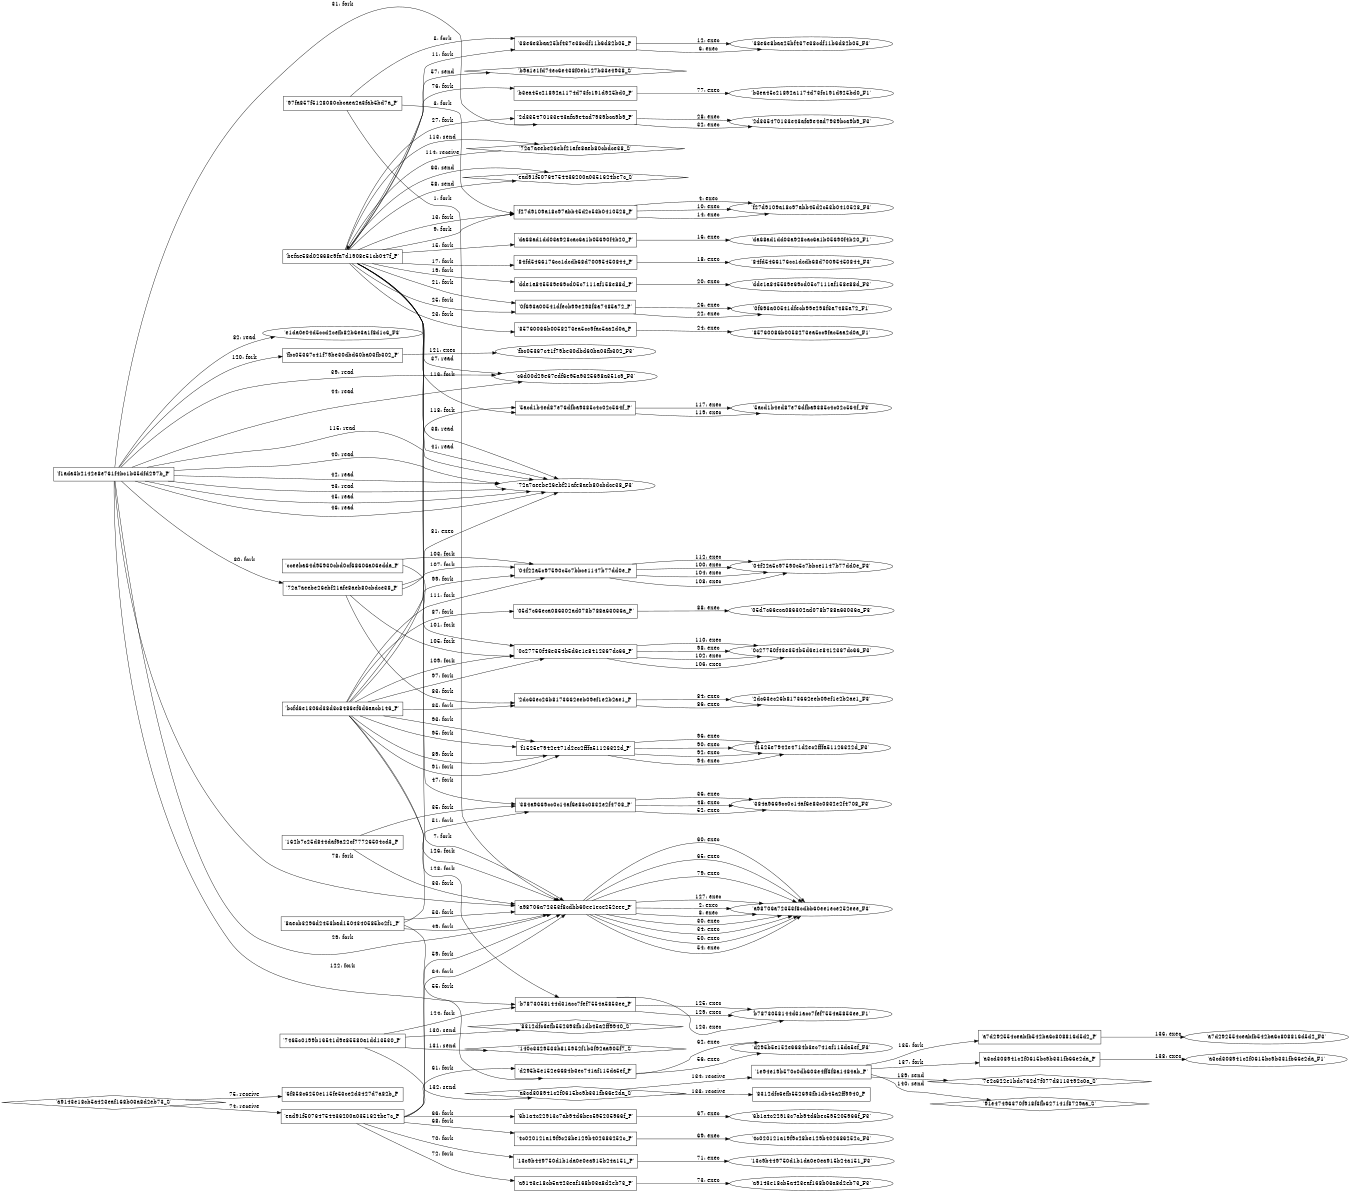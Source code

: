 digraph "D:\Learning\Paper\apt\基于CTI的攻击预警\Dataset\攻击图\ASGfromALLCTI\Microsoft Patch Tuesday – March 2019.dot" {
rankdir="LR"
size="9"
fixedsize="false"
splines="true"
nodesep=0.3
ranksep=0
fontsize=10
overlap="scalexy"
engine= "neato"
	"'97fa857f5128080cbcaea2a3fab5bd7a_P'" [node_type=Process shape=box]
	"'a98706a72353f8cdbb60ee1ece252eee_P'" [node_type=Process shape=box]
	"'97fa857f5128080cbcaea2a3fab5bd7a_P'" -> "'a98706a72353f8cdbb60ee1ece252eee_P'" [label="1: fork"]
	"'a98706a72353f8cdbb60ee1ece252eee_P'" [node_type=Process shape=box]
	"'a98706a72353f8cdbb60ee1ece252eee_F3'" [node_type=File shape=ellipse]
	"'a98706a72353f8cdbb60ee1ece252eee_P'" -> "'a98706a72353f8cdbb60ee1ece252eee_F3'" [label="2: exec"]
	"'97fa857f5128080cbcaea2a3fab5bd7a_P'" [node_type=Process shape=box]
	"'f27d9109a18c97abb45d2c53b0410528_P'" [node_type=Process shape=box]
	"'97fa857f5128080cbcaea2a3fab5bd7a_P'" -> "'f27d9109a18c97abb45d2c53b0410528_P'" [label="3: fork"]
	"'f27d9109a18c97abb45d2c53b0410528_P'" [node_type=Process shape=box]
	"'f27d9109a18c97abb45d2c53b0410528_F3'" [node_type=File shape=ellipse]
	"'f27d9109a18c97abb45d2c53b0410528_P'" -> "'f27d9109a18c97abb45d2c53b0410528_F3'" [label="4: exec"]
	"'97fa857f5128080cbcaea2a3fab5bd7a_P'" [node_type=Process shape=box]
	"'38e6e8baa25bf437e38cdf11b6d82b05_P'" [node_type=Process shape=box]
	"'97fa857f5128080cbcaea2a3fab5bd7a_P'" -> "'38e6e8baa25bf437e38cdf11b6d82b05_P'" [label="5: fork"]
	"'38e6e8baa25bf437e38cdf11b6d82b05_P'" [node_type=Process shape=box]
	"'38e6e8baa25bf437e38cdf11b6d82b05_F3'" [node_type=File shape=ellipse]
	"'38e6e8baa25bf437e38cdf11b6d82b05_P'" -> "'38e6e8baa25bf437e38cdf11b6d82b05_F3'" [label="6: exec"]
	"'befae58d02668e9fa7d1908e51cb047f_P'" [node_type=Process shape=box]
	"'a98706a72353f8cdbb60ee1ece252eee_P'" [node_type=Process shape=box]
	"'befae58d02668e9fa7d1908e51cb047f_P'" -> "'a98706a72353f8cdbb60ee1ece252eee_P'" [label="7: fork"]
	"'a98706a72353f8cdbb60ee1ece252eee_P'" [node_type=Process shape=box]
	"'a98706a72353f8cdbb60ee1ece252eee_F3'" [node_type=File shape=ellipse]
	"'a98706a72353f8cdbb60ee1ece252eee_P'" -> "'a98706a72353f8cdbb60ee1ece252eee_F3'" [label="8: exec"]
	"'befae58d02668e9fa7d1908e51cb047f_P'" [node_type=Process shape=box]
	"'f27d9109a18c97abb45d2c53b0410528_P'" [node_type=Process shape=box]
	"'befae58d02668e9fa7d1908e51cb047f_P'" -> "'f27d9109a18c97abb45d2c53b0410528_P'" [label="9: fork"]
	"'f27d9109a18c97abb45d2c53b0410528_P'" [node_type=Process shape=box]
	"'f27d9109a18c97abb45d2c53b0410528_F3'" [node_type=File shape=ellipse]
	"'f27d9109a18c97abb45d2c53b0410528_P'" -> "'f27d9109a18c97abb45d2c53b0410528_F3'" [label="10: exec"]
	"'befae58d02668e9fa7d1908e51cb047f_P'" [node_type=Process shape=box]
	"'38e6e8baa25bf437e38cdf11b6d82b05_P'" [node_type=Process shape=box]
	"'befae58d02668e9fa7d1908e51cb047f_P'" -> "'38e6e8baa25bf437e38cdf11b6d82b05_P'" [label="11: fork"]
	"'38e6e8baa25bf437e38cdf11b6d82b05_P'" [node_type=Process shape=box]
	"'38e6e8baa25bf437e38cdf11b6d82b05_F3'" [node_type=File shape=ellipse]
	"'38e6e8baa25bf437e38cdf11b6d82b05_P'" -> "'38e6e8baa25bf437e38cdf11b6d82b05_F3'" [label="12: exec"]
	"'befae58d02668e9fa7d1908e51cb047f_P'" [node_type=Process shape=box]
	"'f27d9109a18c97abb45d2c53b0410528_P'" [node_type=Process shape=box]
	"'befae58d02668e9fa7d1908e51cb047f_P'" -> "'f27d9109a18c97abb45d2c53b0410528_P'" [label="13: fork"]
	"'f27d9109a18c97abb45d2c53b0410528_P'" [node_type=Process shape=box]
	"'f27d9109a18c97abb45d2c53b0410528_F3'" [node_type=File shape=ellipse]
	"'f27d9109a18c97abb45d2c53b0410528_P'" -> "'f27d9109a18c97abb45d2c53b0410528_F3'" [label="14: exec"]
	"'befae58d02668e9fa7d1908e51cb047f_P'" [node_type=Process shape=box]
	"'da68ad1dd03a928cac6a1b05690f4b20_P'" [node_type=Process shape=box]
	"'befae58d02668e9fa7d1908e51cb047f_P'" -> "'da68ad1dd03a928cac6a1b05690f4b20_P'" [label="15: fork"]
	"'da68ad1dd03a928cac6a1b05690f4b20_P'" [node_type=Process shape=box]
	"'da68ad1dd03a928cac6a1b05690f4b20_F1'" [node_type=File shape=ellipse]
	"'da68ad1dd03a928cac6a1b05690f4b20_P'" -> "'da68ad1dd03a928cac6a1b05690f4b20_F1'" [label="16: exec"]
	"'befae58d02668e9fa7d1908e51cb047f_P'" [node_type=Process shape=box]
	"'84fd5466176cc1dcdb68d70095450844_P'" [node_type=Process shape=box]
	"'befae58d02668e9fa7d1908e51cb047f_P'" -> "'84fd5466176cc1dcdb68d70095450844_P'" [label="17: fork"]
	"'84fd5466176cc1dcdb68d70095450844_P'" [node_type=Process shape=box]
	"'84fd5466176cc1dcdb68d70095450844_F3'" [node_type=File shape=ellipse]
	"'84fd5466176cc1dcdb68d70095450844_P'" -> "'84fd5466176cc1dcdb68d70095450844_F3'" [label="18: exec"]
	"'befae58d02668e9fa7d1908e51cb047f_P'" [node_type=Process shape=box]
	"'dde1a845539e69cd05c7111af158e88d_P'" [node_type=Process shape=box]
	"'befae58d02668e9fa7d1908e51cb047f_P'" -> "'dde1a845539e69cd05c7111af158e88d_P'" [label="19: fork"]
	"'dde1a845539e69cd05c7111af158e88d_P'" [node_type=Process shape=box]
	"'dde1a845539e69cd05c7111af158e88d_F3'" [node_type=File shape=ellipse]
	"'dde1a845539e69cd05c7111af158e88d_P'" -> "'dde1a845539e69cd05c7111af158e88d_F3'" [label="20: exec"]
	"'befae58d02668e9fa7d1908e51cb047f_P'" [node_type=Process shape=box]
	"'0f693a00541dfecb99e298f3a7485a72_P'" [node_type=Process shape=box]
	"'befae58d02668e9fa7d1908e51cb047f_P'" -> "'0f693a00541dfecb99e298f3a7485a72_P'" [label="21: fork"]
	"'0f693a00541dfecb99e298f3a7485a72_P'" [node_type=Process shape=box]
	"'0f693a00541dfecb99e298f3a7485a72_F1'" [node_type=File shape=ellipse]
	"'0f693a00541dfecb99e298f3a7485a72_P'" -> "'0f693a00541dfecb99e298f3a7485a72_F1'" [label="22: exec"]
	"'befae58d02668e9fa7d1908e51cb047f_P'" [node_type=Process shape=box]
	"'85760086b0058273ea5cc9fac5aa2d0a_P'" [node_type=Process shape=box]
	"'befae58d02668e9fa7d1908e51cb047f_P'" -> "'85760086b0058273ea5cc9fac5aa2d0a_P'" [label="23: fork"]
	"'85760086b0058273ea5cc9fac5aa2d0a_P'" [node_type=Process shape=box]
	"'85760086b0058273ea5cc9fac5aa2d0a_F1'" [node_type=File shape=ellipse]
	"'85760086b0058273ea5cc9fac5aa2d0a_P'" -> "'85760086b0058273ea5cc9fac5aa2d0a_F1'" [label="24: exec"]
	"'befae58d02668e9fa7d1908e51cb047f_P'" [node_type=Process shape=box]
	"'0f693a00541dfecb99e298f3a7485a72_P'" [node_type=Process shape=box]
	"'befae58d02668e9fa7d1908e51cb047f_P'" -> "'0f693a00541dfecb99e298f3a7485a72_P'" [label="25: fork"]
	"'0f693a00541dfecb99e298f3a7485a72_P'" [node_type=Process shape=box]
	"'0f693a00541dfecb99e298f3a7485a72_F1'" [node_type=File shape=ellipse]
	"'0f693a00541dfecb99e298f3a7485a72_P'" -> "'0f693a00541dfecb99e298f3a7485a72_F1'" [label="26: exec"]
	"'befae58d02668e9fa7d1908e51cb047f_P'" [node_type=Process shape=box]
	"'2d335470133e43afa9e4ad7939bca9b9_P'" [node_type=Process shape=box]
	"'befae58d02668e9fa7d1908e51cb047f_P'" -> "'2d335470133e43afa9e4ad7939bca9b9_P'" [label="27: fork"]
	"'2d335470133e43afa9e4ad7939bca9b9_P'" [node_type=Process shape=box]
	"'2d335470133e43afa9e4ad7939bca9b9_F3'" [node_type=File shape=ellipse]
	"'2d335470133e43afa9e4ad7939bca9b9_P'" -> "'2d335470133e43afa9e4ad7939bca9b9_F3'" [label="28: exec"]
	"'f1ada3b2142e8e761f4bc1b35dfd297b_P'" [node_type=Process shape=box]
	"'a98706a72353f8cdbb60ee1ece252eee_P'" [node_type=Process shape=box]
	"'f1ada3b2142e8e761f4bc1b35dfd297b_P'" -> "'a98706a72353f8cdbb60ee1ece252eee_P'" [label="29: fork"]
	"'a98706a72353f8cdbb60ee1ece252eee_P'" [node_type=Process shape=box]
	"'a98706a72353f8cdbb60ee1ece252eee_F3'" [node_type=File shape=ellipse]
	"'a98706a72353f8cdbb60ee1ece252eee_P'" -> "'a98706a72353f8cdbb60ee1ece252eee_F3'" [label="30: exec"]
	"'f1ada3b2142e8e761f4bc1b35dfd297b_P'" [node_type=Process shape=box]
	"'2d335470133e43afa9e4ad7939bca9b9_P'" [node_type=Process shape=box]
	"'f1ada3b2142e8e761f4bc1b35dfd297b_P'" -> "'2d335470133e43afa9e4ad7939bca9b9_P'" [label="31: fork"]
	"'2d335470133e43afa9e4ad7939bca9b9_P'" [node_type=Process shape=box]
	"'2d335470133e43afa9e4ad7939bca9b9_F3'" [node_type=File shape=ellipse]
	"'2d335470133e43afa9e4ad7939bca9b9_P'" -> "'2d335470133e43afa9e4ad7939bca9b9_F3'" [label="32: exec"]
	"'162b7c25d844daf9a22cf77726504cd3_P'" [node_type=Process shape=box]
	"'a98706a72353f8cdbb60ee1ece252eee_P'" [node_type=Process shape=box]
	"'162b7c25d844daf9a22cf77726504cd3_P'" -> "'a98706a72353f8cdbb60ee1ece252eee_P'" [label="33: fork"]
	"'a98706a72353f8cdbb60ee1ece252eee_P'" [node_type=Process shape=box]
	"'a98706a72353f8cdbb60ee1ece252eee_F3'" [node_type=File shape=ellipse]
	"'a98706a72353f8cdbb60ee1ece252eee_P'" -> "'a98706a72353f8cdbb60ee1ece252eee_F3'" [label="34: exec"]
	"'162b7c25d844daf9a22cf77726504cd3_P'" [node_type=Process shape=box]
	"'384a9669cc0c14af6e83c0832e2f4708_P'" [node_type=Process shape=box]
	"'162b7c25d844daf9a22cf77726504cd3_P'" -> "'384a9669cc0c14af6e83c0832e2f4708_P'" [label="35: fork"]
	"'384a9669cc0c14af6e83c0832e2f4708_P'" [node_type=Process shape=box]
	"'384a9669cc0c14af6e83c0832e2f4708_F3'" [node_type=File shape=ellipse]
	"'384a9669cc0c14af6e83c0832e2f4708_P'" -> "'384a9669cc0c14af6e83c0832e2f4708_F3'" [label="36: exec"]
	"'c6d00d29e67edf6e95a9325698a351c9_F3'" [node_type=file shape=ellipse]
	"'befae58d02668e9fa7d1908e51cb047f_P'" [node_type=Process shape=box]
	"'befae58d02668e9fa7d1908e51cb047f_P'" -> "'c6d00d29e67edf6e95a9325698a351c9_F3'" [label="37: read"]
	"'72a7aeebe26ebf21afe8aeb80cbdce38_F3'" [node_type=file shape=ellipse]
	"'befae58d02668e9fa7d1908e51cb047f_P'" [node_type=Process shape=box]
	"'befae58d02668e9fa7d1908e51cb047f_P'" -> "'72a7aeebe26ebf21afe8aeb80cbdce38_F3'" [label="38: read"]
	"'c6d00d29e67edf6e95a9325698a351c9_F3'" [node_type=file shape=ellipse]
	"'f1ada3b2142e8e761f4bc1b35dfd297b_P'" [node_type=Process shape=box]
	"'f1ada3b2142e8e761f4bc1b35dfd297b_P'" -> "'c6d00d29e67edf6e95a9325698a351c9_F3'" [label="39: read"]
	"'72a7aeebe26ebf21afe8aeb80cbdce38_F3'" [node_type=file shape=ellipse]
	"'f1ada3b2142e8e761f4bc1b35dfd297b_P'" [node_type=Process shape=box]
	"'f1ada3b2142e8e761f4bc1b35dfd297b_P'" -> "'72a7aeebe26ebf21afe8aeb80cbdce38_F3'" [label="40: read"]
	"'72a7aeebe26ebf21afe8aeb80cbdce38_F3'" [node_type=file shape=ellipse]
	"'befae58d02668e9fa7d1908e51cb047f_P'" [node_type=Process shape=box]
	"'befae58d02668e9fa7d1908e51cb047f_P'" -> "'72a7aeebe26ebf21afe8aeb80cbdce38_F3'" [label="41: read"]
	"'72a7aeebe26ebf21afe8aeb80cbdce38_F3'" [node_type=file shape=ellipse]
	"'f1ada3b2142e8e761f4bc1b35dfd297b_P'" [node_type=Process shape=box]
	"'f1ada3b2142e8e761f4bc1b35dfd297b_P'" -> "'72a7aeebe26ebf21afe8aeb80cbdce38_F3'" [label="42: read"]
	"'72a7aeebe26ebf21afe8aeb80cbdce38_F3'" [node_type=file shape=ellipse]
	"'f1ada3b2142e8e761f4bc1b35dfd297b_P'" [node_type=Process shape=box]
	"'f1ada3b2142e8e761f4bc1b35dfd297b_P'" -> "'72a7aeebe26ebf21afe8aeb80cbdce38_F3'" [label="43: read"]
	"'c6d00d29e67edf6e95a9325698a351c9_F3'" [node_type=file shape=ellipse]
	"'f1ada3b2142e8e761f4bc1b35dfd297b_P'" [node_type=Process shape=box]
	"'f1ada3b2142e8e761f4bc1b35dfd297b_P'" -> "'c6d00d29e67edf6e95a9325698a351c9_F3'" [label="44: read"]
	"'72a7aeebe26ebf21afe8aeb80cbdce38_F3'" [node_type=file shape=ellipse]
	"'f1ada3b2142e8e761f4bc1b35dfd297b_P'" [node_type=Process shape=box]
	"'f1ada3b2142e8e761f4bc1b35dfd297b_P'" -> "'72a7aeebe26ebf21afe8aeb80cbdce38_F3'" [label="45: read"]
	"'72a7aeebe26ebf21afe8aeb80cbdce38_F3'" [node_type=file shape=ellipse]
	"'f1ada3b2142e8e761f4bc1b35dfd297b_P'" [node_type=Process shape=box]
	"'f1ada3b2142e8e761f4bc1b35dfd297b_P'" -> "'72a7aeebe26ebf21afe8aeb80cbdce38_F3'" [label="46: read"]
	"'befae58d02668e9fa7d1908e51cb047f_P'" [node_type=Process shape=box]
	"'384a9669cc0c14af6e83c0832e2f4708_P'" [node_type=Process shape=box]
	"'befae58d02668e9fa7d1908e51cb047f_P'" -> "'384a9669cc0c14af6e83c0832e2f4708_P'" [label="47: fork"]
	"'384a9669cc0c14af6e83c0832e2f4708_P'" [node_type=Process shape=box]
	"'384a9669cc0c14af6e83c0832e2f4708_F3'" [node_type=File shape=ellipse]
	"'384a9669cc0c14af6e83c0832e2f4708_P'" -> "'384a9669cc0c14af6e83c0832e2f4708_F3'" [label="48: exec"]
	"'8aecb3296d2453bad1504340585bc2f1_P'" [node_type=Process shape=box]
	"'a98706a72353f8cdbb60ee1ece252eee_P'" [node_type=Process shape=box]
	"'8aecb3296d2453bad1504340585bc2f1_P'" -> "'a98706a72353f8cdbb60ee1ece252eee_P'" [label="49: fork"]
	"'a98706a72353f8cdbb60ee1ece252eee_P'" [node_type=Process shape=box]
	"'a98706a72353f8cdbb60ee1ece252eee_F3'" [node_type=File shape=ellipse]
	"'a98706a72353f8cdbb60ee1ece252eee_P'" -> "'a98706a72353f8cdbb60ee1ece252eee_F3'" [label="50: exec"]
	"'8aecb3296d2453bad1504340585bc2f1_P'" [node_type=Process shape=box]
	"'384a9669cc0c14af6e83c0832e2f4708_P'" [node_type=Process shape=box]
	"'8aecb3296d2453bad1504340585bc2f1_P'" -> "'384a9669cc0c14af6e83c0832e2f4708_P'" [label="51: fork"]
	"'384a9669cc0c14af6e83c0832e2f4708_P'" [node_type=Process shape=box]
	"'384a9669cc0c14af6e83c0832e2f4708_F3'" [node_type=File shape=ellipse]
	"'384a9669cc0c14af6e83c0832e2f4708_P'" -> "'384a9669cc0c14af6e83c0832e2f4708_F3'" [label="52: exec"]
	"'8aecb3296d2453bad1504340585bc2f1_P'" [node_type=Process shape=box]
	"'a98706a72353f8cdbb60ee1ece252eee_P'" [node_type=Process shape=box]
	"'8aecb3296d2453bad1504340585bc2f1_P'" -> "'a98706a72353f8cdbb60ee1ece252eee_P'" [label="53: fork"]
	"'a98706a72353f8cdbb60ee1ece252eee_P'" [node_type=Process shape=box]
	"'a98706a72353f8cdbb60ee1ece252eee_F3'" [node_type=File shape=ellipse]
	"'a98706a72353f8cdbb60ee1ece252eee_P'" -> "'a98706a72353f8cdbb60ee1ece252eee_F3'" [label="54: exec"]
	"'8aecb3296d2453bad1504340585bc2f1_P'" [node_type=Process shape=box]
	"'d295b5e152e6684b3ec741af115da5ef_P'" [node_type=Process shape=box]
	"'8aecb3296d2453bad1504340585bc2f1_P'" -> "'d295b5e152e6684b3ec741af115da5ef_P'" [label="55: fork"]
	"'d295b5e152e6684b3ec741af115da5ef_P'" [node_type=Process shape=box]
	"'d295b5e152e6684b3ec741af115da5ef_F3'" [node_type=File shape=ellipse]
	"'d295b5e152e6684b3ec741af115da5ef_P'" -> "'d295b5e152e6684b3ec741af115da5ef_F3'" [label="56: exec"]
	"'b9a1e1fd74ec6e438f0eb127b83e4938_S'" [node_type=Socket shape=diamond]
	"'befae58d02668e9fa7d1908e51cb047f_P'" [node_type=Process shape=box]
	"'befae58d02668e9fa7d1908e51cb047f_P'" -> "'b9a1e1fd74ec6e438f0eb127b83e4938_S'" [label="57: send"]
	"'ead91f50764754436200a0351624be7c_S'" [node_type=Socket shape=diamond]
	"'befae58d02668e9fa7d1908e51cb047f_P'" [node_type=Process shape=box]
	"'befae58d02668e9fa7d1908e51cb047f_P'" -> "'ead91f50764754436200a0351624be7c_S'" [label="58: send"]
	"'ead91f50764754436200a0351624be7c_P'" [node_type=Process shape=box]
	"'a98706a72353f8cdbb60ee1ece252eee_P'" [node_type=Process shape=box]
	"'ead91f50764754436200a0351624be7c_P'" -> "'a98706a72353f8cdbb60ee1ece252eee_P'" [label="59: fork"]
	"'a98706a72353f8cdbb60ee1ece252eee_P'" [node_type=Process shape=box]
	"'a98706a72353f8cdbb60ee1ece252eee_F3'" [node_type=File shape=ellipse]
	"'a98706a72353f8cdbb60ee1ece252eee_P'" -> "'a98706a72353f8cdbb60ee1ece252eee_F3'" [label="60: exec"]
	"'ead91f50764754436200a0351624be7c_P'" [node_type=Process shape=box]
	"'d295b5e152e6684b3ec741af115da5ef_P'" [node_type=Process shape=box]
	"'ead91f50764754436200a0351624be7c_P'" -> "'d295b5e152e6684b3ec741af115da5ef_P'" [label="61: fork"]
	"'d295b5e152e6684b3ec741af115da5ef_P'" [node_type=Process shape=box]
	"'d295b5e152e6684b3ec741af115da5ef_F3'" [node_type=File shape=ellipse]
	"'d295b5e152e6684b3ec741af115da5ef_P'" -> "'d295b5e152e6684b3ec741af115da5ef_F3'" [label="62: exec"]
	"'ead91f50764754436200a0351624be7c_S'" [node_type=Socket shape=diamond]
	"'befae58d02668e9fa7d1908e51cb047f_P'" [node_type=Process shape=box]
	"'befae58d02668e9fa7d1908e51cb047f_P'" -> "'ead91f50764754436200a0351624be7c_S'" [label="63: send"]
	"'ead91f50764754436200a0351624be7c_P'" [node_type=Process shape=box]
	"'a98706a72353f8cdbb60ee1ece252eee_P'" [node_type=Process shape=box]
	"'ead91f50764754436200a0351624be7c_P'" -> "'a98706a72353f8cdbb60ee1ece252eee_P'" [label="64: fork"]
	"'a98706a72353f8cdbb60ee1ece252eee_P'" [node_type=Process shape=box]
	"'a98706a72353f8cdbb60ee1ece252eee_F3'" [node_type=File shape=ellipse]
	"'a98706a72353f8cdbb60ee1ece252eee_P'" -> "'a98706a72353f8cdbb60ee1ece252eee_F3'" [label="65: exec"]
	"'ead91f50764754436200a0351624be7c_P'" [node_type=Process shape=box]
	"'6b1a4c22913c7ab94d6bec595205966f_P'" [node_type=Process shape=box]
	"'ead91f50764754436200a0351624be7c_P'" -> "'6b1a4c22913c7ab94d6bec595205966f_P'" [label="66: fork"]
	"'6b1a4c22913c7ab94d6bec595205966f_P'" [node_type=Process shape=box]
	"'6b1a4c22913c7ab94d6bec595205966f_F3'" [node_type=File shape=ellipse]
	"'6b1a4c22913c7ab94d6bec595205966f_P'" -> "'6b1a4c22913c7ab94d6bec595205966f_F3'" [label="67: exec"]
	"'ead91f50764754436200a0351624be7c_P'" [node_type=Process shape=box]
	"'4c020121a19f9c28be129b402686252c_P'" [node_type=Process shape=box]
	"'ead91f50764754436200a0351624be7c_P'" -> "'4c020121a19f9c28be129b402686252c_P'" [label="68: fork"]
	"'4c020121a19f9c28be129b402686252c_P'" [node_type=Process shape=box]
	"'4c020121a19f9c28be129b402686252c_F3'" [node_type=File shape=ellipse]
	"'4c020121a19f9c28be129b402686252c_P'" -> "'4c020121a19f9c28be129b402686252c_F3'" [label="69: exec"]
	"'ead91f50764754436200a0351624be7c_P'" [node_type=Process shape=box]
	"'13c9b449750d1b1da0e0ea915b24a151_P'" [node_type=Process shape=box]
	"'ead91f50764754436200a0351624be7c_P'" -> "'13c9b449750d1b1da0e0ea915b24a151_P'" [label="70: fork"]
	"'13c9b449750d1b1da0e0ea915b24a151_P'" [node_type=Process shape=box]
	"'13c9b449750d1b1da0e0ea915b24a151_F3'" [node_type=File shape=ellipse]
	"'13c9b449750d1b1da0e0ea915b24a151_P'" -> "'13c9b449750d1b1da0e0ea915b24a151_F3'" [label="71: exec"]
	"'ead91f50764754436200a0351624be7c_P'" [node_type=Process shape=box]
	"'a9143e18cb5a423eaf168b03a8d2eb73_P'" [node_type=Process shape=box]
	"'ead91f50764754436200a0351624be7c_P'" -> "'a9143e18cb5a423eaf168b03a8d2eb73_P'" [label="72: fork"]
	"'a9143e18cb5a423eaf168b03a8d2eb73_P'" [node_type=Process shape=box]
	"'a9143e18cb5a423eaf168b03a8d2eb73_F3'" [node_type=File shape=ellipse]
	"'a9143e18cb5a423eaf168b03a8d2eb73_P'" -> "'a9143e18cb5a423eaf168b03a8d2eb73_F3'" [label="73: exec"]
	"'ead91f50764754436200a0351624be7c_P'" [node_type=Process shape=box]
	"'a9143e18cb5a423eaf168b03a8d2eb73_S'" [node_type=Socket shape=diamond]
	"'a9143e18cb5a423eaf168b03a8d2eb73_S'" -> "'ead91f50764754436200a0351624be7c_P'" [label="74: receive"]
	"'6f858c6250e115fe53ce2d3427d7a82b_P'" [node_type=Process shape=box]
	"'a9143e18cb5a423eaf168b03a8d2eb73_S'" [node_type=Socket shape=diamond]
	"'a9143e18cb5a423eaf168b03a8d2eb73_S'" -> "'6f858c6250e115fe53ce2d3427d7a82b_P'" [label="75: receive"]
	"'befae58d02668e9fa7d1908e51cb047f_P'" [node_type=Process shape=box]
	"'b3ea45c21892a1174d73fc191d925bd0_P'" [node_type=Process shape=box]
	"'befae58d02668e9fa7d1908e51cb047f_P'" -> "'b3ea45c21892a1174d73fc191d925bd0_P'" [label="76: fork"]
	"'b3ea45c21892a1174d73fc191d925bd0_P'" [node_type=Process shape=box]
	"'b3ea45c21892a1174d73fc191d925bd0_F1'" [node_type=File shape=ellipse]
	"'b3ea45c21892a1174d73fc191d925bd0_P'" -> "'b3ea45c21892a1174d73fc191d925bd0_F1'" [label="77: exec"]
	"'f1ada3b2142e8e761f4bc1b35dfd297b_P'" [node_type=Process shape=box]
	"'a98706a72353f8cdbb60ee1ece252eee_P'" [node_type=Process shape=box]
	"'f1ada3b2142e8e761f4bc1b35dfd297b_P'" -> "'a98706a72353f8cdbb60ee1ece252eee_P'" [label="78: fork"]
	"'a98706a72353f8cdbb60ee1ece252eee_P'" [node_type=Process shape=box]
	"'a98706a72353f8cdbb60ee1ece252eee_F3'" [node_type=File shape=ellipse]
	"'a98706a72353f8cdbb60ee1ece252eee_P'" -> "'a98706a72353f8cdbb60ee1ece252eee_F3'" [label="79: exec"]
	"'f1ada3b2142e8e761f4bc1b35dfd297b_P'" [node_type=Process shape=box]
	"'72a7aeebe26ebf21afe8aeb80cbdce38_P'" [node_type=Process shape=box]
	"'f1ada3b2142e8e761f4bc1b35dfd297b_P'" -> "'72a7aeebe26ebf21afe8aeb80cbdce38_P'" [label="80: fork"]
	"'72a7aeebe26ebf21afe8aeb80cbdce38_P'" [node_type=Process shape=box]
	"'72a7aeebe26ebf21afe8aeb80cbdce38_F3'" [node_type=File shape=ellipse]
	"'72a7aeebe26ebf21afe8aeb80cbdce38_P'" -> "'72a7aeebe26ebf21afe8aeb80cbdce38_F3'" [label="81: exec"]
	"'e1da0e04d5ccd2cefb82b6e3a1f8d1c6_F3'" [node_type=file shape=ellipse]
	"'f1ada3b2142e8e761f4bc1b35dfd297b_P'" [node_type=Process shape=box]
	"'f1ada3b2142e8e761f4bc1b35dfd297b_P'" -> "'e1da0e04d5ccd2cefb82b6e3a1f8d1c6_F3'" [label="82: read"]
	"'72a7aeebe26ebf21afe8aeb80cbdce38_P'" [node_type=Process shape=box]
	"'2dc63ec26b8173662eeb09ef1e2b2ae1_P'" [node_type=Process shape=box]
	"'72a7aeebe26ebf21afe8aeb80cbdce38_P'" -> "'2dc63ec26b8173662eeb09ef1e2b2ae1_P'" [label="83: fork"]
	"'2dc63ec26b8173662eeb09ef1e2b2ae1_P'" [node_type=Process shape=box]
	"'2dc63ec26b8173662eeb09ef1e2b2ae1_F3'" [node_type=File shape=ellipse]
	"'2dc63ec26b8173662eeb09ef1e2b2ae1_P'" -> "'2dc63ec26b8173662eeb09ef1e2b2ae1_F3'" [label="84: exec"]
	"'bcfd6e1306d38d3c8486ef6d6aacb146_P'" [node_type=Process shape=box]
	"'2dc63ec26b8173662eeb09ef1e2b2ae1_P'" [node_type=Process shape=box]
	"'bcfd6e1306d38d3c8486ef6d6aacb146_P'" -> "'2dc63ec26b8173662eeb09ef1e2b2ae1_P'" [label="85: fork"]
	"'2dc63ec26b8173662eeb09ef1e2b2ae1_P'" [node_type=Process shape=box]
	"'2dc63ec26b8173662eeb09ef1e2b2ae1_F3'" [node_type=File shape=ellipse]
	"'2dc63ec26b8173662eeb09ef1e2b2ae1_P'" -> "'2dc63ec26b8173662eeb09ef1e2b2ae1_F3'" [label="86: exec"]
	"'bcfd6e1306d38d3c8486ef6d6aacb146_P'" [node_type=Process shape=box]
	"'05d7c66eca086302ad078b788a63036a_P'" [node_type=Process shape=box]
	"'bcfd6e1306d38d3c8486ef6d6aacb146_P'" -> "'05d7c66eca086302ad078b788a63036a_P'" [label="87: fork"]
	"'05d7c66eca086302ad078b788a63036a_P'" [node_type=Process shape=box]
	"'05d7c66eca086302ad078b788a63036a_F3'" [node_type=File shape=ellipse]
	"'05d7c66eca086302ad078b788a63036a_P'" -> "'05d7c66eca086302ad078b788a63036a_F3'" [label="88: exec"]
	"'bcfd6e1306d38d3c8486ef6d6aacb146_P'" [node_type=Process shape=box]
	"'f1525e7942e471d2ec2fffa51126322d_P'" [node_type=Process shape=box]
	"'bcfd6e1306d38d3c8486ef6d6aacb146_P'" -> "'f1525e7942e471d2ec2fffa51126322d_P'" [label="89: fork"]
	"'f1525e7942e471d2ec2fffa51126322d_P'" [node_type=Process shape=box]
	"'f1525e7942e471d2ec2fffa51126322d_F3'" [node_type=File shape=ellipse]
	"'f1525e7942e471d2ec2fffa51126322d_P'" -> "'f1525e7942e471d2ec2fffa51126322d_F3'" [label="90: exec"]
	"'bcfd6e1306d38d3c8486ef6d6aacb146_P'" [node_type=Process shape=box]
	"'f1525e7942e471d2ec2fffa51126322d_P'" [node_type=Process shape=box]
	"'bcfd6e1306d38d3c8486ef6d6aacb146_P'" -> "'f1525e7942e471d2ec2fffa51126322d_P'" [label="91: fork"]
	"'f1525e7942e471d2ec2fffa51126322d_P'" [node_type=Process shape=box]
	"'f1525e7942e471d2ec2fffa51126322d_F3'" [node_type=File shape=ellipse]
	"'f1525e7942e471d2ec2fffa51126322d_P'" -> "'f1525e7942e471d2ec2fffa51126322d_F3'" [label="92: exec"]
	"'bcfd6e1306d38d3c8486ef6d6aacb146_P'" [node_type=Process shape=box]
	"'f1525e7942e471d2ec2fffa51126322d_P'" [node_type=Process shape=box]
	"'bcfd6e1306d38d3c8486ef6d6aacb146_P'" -> "'f1525e7942e471d2ec2fffa51126322d_P'" [label="93: fork"]
	"'f1525e7942e471d2ec2fffa51126322d_P'" [node_type=Process shape=box]
	"'f1525e7942e471d2ec2fffa51126322d_F3'" [node_type=File shape=ellipse]
	"'f1525e7942e471d2ec2fffa51126322d_P'" -> "'f1525e7942e471d2ec2fffa51126322d_F3'" [label="94: exec"]
	"'bcfd6e1306d38d3c8486ef6d6aacb146_P'" [node_type=Process shape=box]
	"'f1525e7942e471d2ec2fffa51126322d_P'" [node_type=Process shape=box]
	"'bcfd6e1306d38d3c8486ef6d6aacb146_P'" -> "'f1525e7942e471d2ec2fffa51126322d_P'" [label="95: fork"]
	"'f1525e7942e471d2ec2fffa51126322d_P'" [node_type=Process shape=box]
	"'f1525e7942e471d2ec2fffa51126322d_F3'" [node_type=File shape=ellipse]
	"'f1525e7942e471d2ec2fffa51126322d_P'" -> "'f1525e7942e471d2ec2fffa51126322d_F3'" [label="96: exec"]
	"'bcfd6e1306d38d3c8486ef6d6aacb146_P'" [node_type=Process shape=box]
	"'0c27750f43e354b5d6e1e8412367dc66_P'" [node_type=Process shape=box]
	"'bcfd6e1306d38d3c8486ef6d6aacb146_P'" -> "'0c27750f43e354b5d6e1e8412367dc66_P'" [label="97: fork"]
	"'0c27750f43e354b5d6e1e8412367dc66_P'" [node_type=Process shape=box]
	"'0c27750f43e354b5d6e1e8412367dc66_F3'" [node_type=File shape=ellipse]
	"'0c27750f43e354b5d6e1e8412367dc66_P'" -> "'0c27750f43e354b5d6e1e8412367dc66_F3'" [label="98: exec"]
	"'bcfd6e1306d38d3c8486ef6d6aacb146_P'" [node_type=Process shape=box]
	"'04f22a5c97590c5c7bbce1147b77dd0e_P'" [node_type=Process shape=box]
	"'bcfd6e1306d38d3c8486ef6d6aacb146_P'" -> "'04f22a5c97590c5c7bbce1147b77dd0e_P'" [label="99: fork"]
	"'04f22a5c97590c5c7bbce1147b77dd0e_P'" [node_type=Process shape=box]
	"'04f22a5c97590c5c7bbce1147b77dd0e_F3'" [node_type=File shape=ellipse]
	"'04f22a5c97590c5c7bbce1147b77dd0e_P'" -> "'04f22a5c97590c5c7bbce1147b77dd0e_F3'" [label="100: exec"]
	"'cceeba64d95930cbd0cf68606a06edda_P'" [node_type=Process shape=box]
	"'0c27750f43e354b5d6e1e8412367dc66_P'" [node_type=Process shape=box]
	"'cceeba64d95930cbd0cf68606a06edda_P'" -> "'0c27750f43e354b5d6e1e8412367dc66_P'" [label="101: fork"]
	"'0c27750f43e354b5d6e1e8412367dc66_P'" [node_type=Process shape=box]
	"'0c27750f43e354b5d6e1e8412367dc66_F3'" [node_type=File shape=ellipse]
	"'0c27750f43e354b5d6e1e8412367dc66_P'" -> "'0c27750f43e354b5d6e1e8412367dc66_F3'" [label="102: exec"]
	"'cceeba64d95930cbd0cf68606a06edda_P'" [node_type=Process shape=box]
	"'04f22a5c97590c5c7bbce1147b77dd0e_P'" [node_type=Process shape=box]
	"'cceeba64d95930cbd0cf68606a06edda_P'" -> "'04f22a5c97590c5c7bbce1147b77dd0e_P'" [label="103: fork"]
	"'04f22a5c97590c5c7bbce1147b77dd0e_P'" [node_type=Process shape=box]
	"'04f22a5c97590c5c7bbce1147b77dd0e_F3'" [node_type=File shape=ellipse]
	"'04f22a5c97590c5c7bbce1147b77dd0e_P'" -> "'04f22a5c97590c5c7bbce1147b77dd0e_F3'" [label="104: exec"]
	"'72a7aeebe26ebf21afe8aeb80cbdce38_P'" [node_type=Process shape=box]
	"'0c27750f43e354b5d6e1e8412367dc66_P'" [node_type=Process shape=box]
	"'72a7aeebe26ebf21afe8aeb80cbdce38_P'" -> "'0c27750f43e354b5d6e1e8412367dc66_P'" [label="105: fork"]
	"'0c27750f43e354b5d6e1e8412367dc66_P'" [node_type=Process shape=box]
	"'0c27750f43e354b5d6e1e8412367dc66_F3'" [node_type=File shape=ellipse]
	"'0c27750f43e354b5d6e1e8412367dc66_P'" -> "'0c27750f43e354b5d6e1e8412367dc66_F3'" [label="106: exec"]
	"'72a7aeebe26ebf21afe8aeb80cbdce38_P'" [node_type=Process shape=box]
	"'04f22a5c97590c5c7bbce1147b77dd0e_P'" [node_type=Process shape=box]
	"'72a7aeebe26ebf21afe8aeb80cbdce38_P'" -> "'04f22a5c97590c5c7bbce1147b77dd0e_P'" [label="107: fork"]
	"'04f22a5c97590c5c7bbce1147b77dd0e_P'" [node_type=Process shape=box]
	"'04f22a5c97590c5c7bbce1147b77dd0e_F3'" [node_type=File shape=ellipse]
	"'04f22a5c97590c5c7bbce1147b77dd0e_P'" -> "'04f22a5c97590c5c7bbce1147b77dd0e_F3'" [label="108: exec"]
	"'bcfd6e1306d38d3c8486ef6d6aacb146_P'" [node_type=Process shape=box]
	"'0c27750f43e354b5d6e1e8412367dc66_P'" [node_type=Process shape=box]
	"'bcfd6e1306d38d3c8486ef6d6aacb146_P'" -> "'0c27750f43e354b5d6e1e8412367dc66_P'" [label="109: fork"]
	"'0c27750f43e354b5d6e1e8412367dc66_P'" [node_type=Process shape=box]
	"'0c27750f43e354b5d6e1e8412367dc66_F3'" [node_type=File shape=ellipse]
	"'0c27750f43e354b5d6e1e8412367dc66_P'" -> "'0c27750f43e354b5d6e1e8412367dc66_F3'" [label="110: exec"]
	"'bcfd6e1306d38d3c8486ef6d6aacb146_P'" [node_type=Process shape=box]
	"'04f22a5c97590c5c7bbce1147b77dd0e_P'" [node_type=Process shape=box]
	"'bcfd6e1306d38d3c8486ef6d6aacb146_P'" -> "'04f22a5c97590c5c7bbce1147b77dd0e_P'" [label="111: fork"]
	"'04f22a5c97590c5c7bbce1147b77dd0e_P'" [node_type=Process shape=box]
	"'04f22a5c97590c5c7bbce1147b77dd0e_F3'" [node_type=File shape=ellipse]
	"'04f22a5c97590c5c7bbce1147b77dd0e_P'" -> "'04f22a5c97590c5c7bbce1147b77dd0e_F3'" [label="112: exec"]
	"'72a7aeebe26ebf21afe8aeb80cbdce38_S'" [node_type=Socket shape=diamond]
	"'befae58d02668e9fa7d1908e51cb047f_P'" [node_type=Process shape=box]
	"'befae58d02668e9fa7d1908e51cb047f_P'" -> "'72a7aeebe26ebf21afe8aeb80cbdce38_S'" [label="113: send"]
	"'72a7aeebe26ebf21afe8aeb80cbdce38_S'" -> "'befae58d02668e9fa7d1908e51cb047f_P'" [label="114: receive"]
	"'72a7aeebe26ebf21afe8aeb80cbdce38_F3'" [node_type=file shape=ellipse]
	"'f1ada3b2142e8e761f4bc1b35dfd297b_P'" [node_type=Process shape=box]
	"'f1ada3b2142e8e761f4bc1b35dfd297b_P'" -> "'72a7aeebe26ebf21afe8aeb80cbdce38_F3'" [label="115: read"]
	"'befae58d02668e9fa7d1908e51cb047f_P'" [node_type=Process shape=box]
	"'5acd1b4ed87e76dfba9385c4c02c564f_P'" [node_type=Process shape=box]
	"'befae58d02668e9fa7d1908e51cb047f_P'" -> "'5acd1b4ed87e76dfba9385c4c02c564f_P'" [label="116: fork"]
	"'5acd1b4ed87e76dfba9385c4c02c564f_P'" [node_type=Process shape=box]
	"'5acd1b4ed87e76dfba9385c4c02c564f_F3'" [node_type=File shape=ellipse]
	"'5acd1b4ed87e76dfba9385c4c02c564f_P'" -> "'5acd1b4ed87e76dfba9385c4c02c564f_F3'" [label="117: exec"]
	"'bcfd6e1306d38d3c8486ef6d6aacb146_P'" [node_type=Process shape=box]
	"'5acd1b4ed87e76dfba9385c4c02c564f_P'" [node_type=Process shape=box]
	"'bcfd6e1306d38d3c8486ef6d6aacb146_P'" -> "'5acd1b4ed87e76dfba9385c4c02c564f_P'" [label="118: fork"]
	"'5acd1b4ed87e76dfba9385c4c02c564f_P'" [node_type=Process shape=box]
	"'5acd1b4ed87e76dfba9385c4c02c564f_F3'" [node_type=File shape=ellipse]
	"'5acd1b4ed87e76dfba9385c4c02c564f_P'" -> "'5acd1b4ed87e76dfba9385c4c02c564f_F3'" [label="119: exec"]
	"'f1ada3b2142e8e761f4bc1b35dfd297b_P'" [node_type=Process shape=box]
	"'fbc05367c41f79be30dbd60ba03fb302_P'" [node_type=Process shape=box]
	"'f1ada3b2142e8e761f4bc1b35dfd297b_P'" -> "'fbc05367c41f79be30dbd60ba03fb302_P'" [label="120: fork"]
	"'fbc05367c41f79be30dbd60ba03fb302_P'" [node_type=Process shape=box]
	"'fbc05367c41f79be30dbd60ba03fb302_F3'" [node_type=File shape=ellipse]
	"'fbc05367c41f79be30dbd60ba03fb302_P'" -> "'fbc05367c41f79be30dbd60ba03fb302_F3'" [label="121: exec"]
	"'f1ada3b2142e8e761f4bc1b35dfd297b_P'" [node_type=Process shape=box]
	"'b7873058144d31acc7fef7554a5853ee_P'" [node_type=Process shape=box]
	"'f1ada3b2142e8e761f4bc1b35dfd297b_P'" -> "'b7873058144d31acc7fef7554a5853ee_P'" [label="122: fork"]
	"'b7873058144d31acc7fef7554a5853ee_P'" [node_type=Process shape=box]
	"'b7873058144d31acc7fef7554a5853ee_F1'" [node_type=File shape=ellipse]
	"'b7873058144d31acc7fef7554a5853ee_P'" -> "'b7873058144d31acc7fef7554a5853ee_F1'" [label="123: exec"]
	"'7465c0199b16541d9e85580a1dd13530_P'" [node_type=Process shape=box]
	"'b7873058144d31acc7fef7554a5853ee_P'" [node_type=Process shape=box]
	"'7465c0199b16541d9e85580a1dd13530_P'" -> "'b7873058144d31acc7fef7554a5853ee_P'" [label="124: fork"]
	"'b7873058144d31acc7fef7554a5853ee_P'" [node_type=Process shape=box]
	"'b7873058144d31acc7fef7554a5853ee_F1'" [node_type=File shape=ellipse]
	"'b7873058144d31acc7fef7554a5853ee_P'" -> "'b7873058144d31acc7fef7554a5853ee_F1'" [label="125: exec"]
	"'bcfd6e1306d38d3c8486ef6d6aacb146_P'" [node_type=Process shape=box]
	"'a98706a72353f8cdbb60ee1ece252eee_P'" [node_type=Process shape=box]
	"'bcfd6e1306d38d3c8486ef6d6aacb146_P'" -> "'a98706a72353f8cdbb60ee1ece252eee_P'" [label="126: fork"]
	"'a98706a72353f8cdbb60ee1ece252eee_P'" [node_type=Process shape=box]
	"'a98706a72353f8cdbb60ee1ece252eee_F3'" [node_type=File shape=ellipse]
	"'a98706a72353f8cdbb60ee1ece252eee_P'" -> "'a98706a72353f8cdbb60ee1ece252eee_F3'" [label="127: exec"]
	"'bcfd6e1306d38d3c8486ef6d6aacb146_P'" [node_type=Process shape=box]
	"'b7873058144d31acc7fef7554a5853ee_P'" [node_type=Process shape=box]
	"'bcfd6e1306d38d3c8486ef6d6aacb146_P'" -> "'b7873058144d31acc7fef7554a5853ee_P'" [label="128: fork"]
	"'b7873058144d31acc7fef7554a5853ee_P'" [node_type=Process shape=box]
	"'b7873058144d31acc7fef7554a5853ee_F1'" [node_type=File shape=ellipse]
	"'b7873058144d31acc7fef7554a5853ee_P'" -> "'b7873058144d31acc7fef7554a5853ee_F1'" [label="129: exec"]
	"'8312dfc6efb552693fb1db45a2ff9940_S'" [node_type=Socket shape=diamond]
	"'7465c0199b16541d9e85580a1dd13530_P'" [node_type=Process shape=box]
	"'7465c0199b16541d9e85580a1dd13530_P'" -> "'8312dfc6efb552693fb1db45a2ff9940_S'" [label="130: send"]
	"'140c3329533b815952f1b3f92aa905f7_S'" [node_type=Socket shape=diamond]
	"'7465c0199b16541d9e85580a1dd13530_P'" [node_type=Process shape=box]
	"'7465c0199b16541d9e85580a1dd13530_P'" -> "'140c3329533b815952f1b3f92aa905f7_S'" [label="131: send"]
	"'a3cd308941c2f0615bc9b331fb66e2da_S'" [node_type=Socket shape=diamond]
	"'7465c0199b16541d9e85580a1dd13530_P'" [node_type=Process shape=box]
	"'7465c0199b16541d9e85580a1dd13530_P'" -> "'a3cd308941c2f0615bc9b331fb66e2da_S'" [label="132: send"]
	"'8312dfc6efb552693fb1db45a2ff9940_P'" [node_type=Process shape=box]
	"'a3cd308941c2f0615bc9b331fb66e2da_S'" [node_type=Socket shape=diamond]
	"'a3cd308941c2f0615bc9b331fb66e2da_S'" -> "'8312dfc6efb552693fb1db45a2ff9940_P'" [label="133: receive"]
	"'1e94e19b570c0db603e4ff3f8a1484ab_P'" [node_type=Process shape=box]
	"'a3cd308941c2f0615bc9b331fb66e2da_S'" [node_type=Socket shape=diamond]
	"'a3cd308941c2f0615bc9b331fb66e2da_S'" -> "'1e94e19b570c0db603e4ff3f8a1484ab_P'" [label="134: receive"]
	"'1e94e19b570c0db603e4ff3f8a1484ab_P'" [node_type=Process shape=box]
	"'a7d292554ceabfb542ba6c808816d5d2_P'" [node_type=Process shape=box]
	"'1e94e19b570c0db603e4ff3f8a1484ab_P'" -> "'a7d292554ceabfb542ba6c808816d5d2_P'" [label="135: fork"]
	"'a7d292554ceabfb542ba6c808816d5d2_P'" [node_type=Process shape=box]
	"'a7d292554ceabfb542ba6c808816d5d2_F3'" [node_type=File shape=ellipse]
	"'a7d292554ceabfb542ba6c808816d5d2_P'" -> "'a7d292554ceabfb542ba6c808816d5d2_F3'" [label="136: exec"]
	"'1e94e19b570c0db603e4ff3f8a1484ab_P'" [node_type=Process shape=box]
	"'a3cd308941c2f0615bc9b331fb66e2da_P'" [node_type=Process shape=box]
	"'1e94e19b570c0db603e4ff3f8a1484ab_P'" -> "'a3cd308941c2f0615bc9b331fb66e2da_P'" [label="137: fork"]
	"'a3cd308941c2f0615bc9b331fb66e2da_P'" [node_type=Process shape=box]
	"'a3cd308941c2f0615bc9b331fb66e2da_F1'" [node_type=File shape=ellipse]
	"'a3cd308941c2f0615bc9b331fb66e2da_P'" -> "'a3cd308941c2f0615bc9b331fb66e2da_F1'" [label="138: exec"]
	"'7e2c622e1bdc762d7f077d8113492c0a_S'" [node_type=Socket shape=diamond]
	"'1e94e19b570c0db603e4ff3f8a1484ab_P'" [node_type=Process shape=box]
	"'1e94e19b570c0db603e4ff3f8a1484ab_P'" -> "'7e2c622e1bdc762d7f077d8113492c0a_S'" [label="139: send"]
	"'91e47496370f918f3fb627141f8729aa_S'" [node_type=Socket shape=diamond]
	"'1e94e19b570c0db603e4ff3f8a1484ab_P'" [node_type=Process shape=box]
	"'1e94e19b570c0db603e4ff3f8a1484ab_P'" -> "'91e47496370f918f3fb627141f8729aa_S'" [label="140: send"]
}
